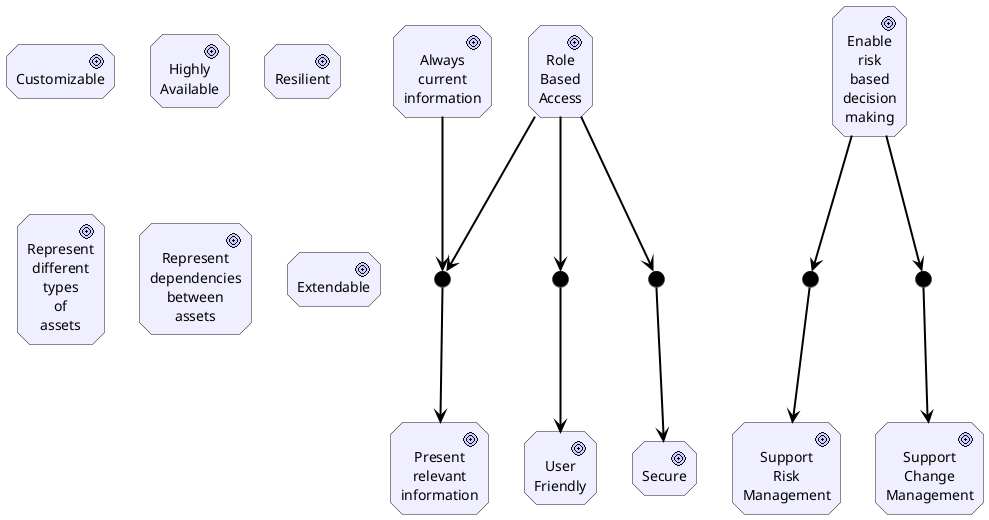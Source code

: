 
@startuml Goals
!include <archimate/Archimate>

Motivation_Goal("Customizable", "Customizable")
Motivation_Goal("Alwayscurrentinformation", "Always\ncurrent\ninformation")
Motivation_Goal("Presentrelevantinformation", "Present\nrelevant\ninformation")
Motivation_Goal("HighlyAvailable", "Highly\nAvailable")
Motivation_Goal("Enableriskbaseddecisionmaking", "Enable\nrisk\nbased\ndecision\nmaking")
Motivation_Goal("Resilient", "Resilient")
Motivation_Goal("RoleBasedAccess", "Role\nBased\nAccess")
Motivation_Goal("Representdifferenttypesofassets", "Represent\ndifferent\ntypes\nof\nassets")
Motivation_Goal("Representdependenciesbetweenassets", "Represent\ndependencies\nbetween\nassets")
Motivation_Goal("Extendable", "Extendable")
Motivation_Goal("Secure", "Secure")
Motivation_Goal("UserFriendly", "User\nFriendly")
Motivation_Goal("SupportChangeManagement", "Support\nChange\nManagement")
Motivation_Goal("SupportRiskManagement", "Support\nRisk\nManagement")
Junction_And("UserFriendly_and", " ")
Rel_Association_dir("UserFriendly_and", "UserFriendly")
Rel_Association_dir("RoleBasedAccess", "UserFriendly_and")
Junction_And("Secure_and", " ")
Rel_Association_dir("Secure_and", "Secure")
Rel_Association_dir("RoleBasedAccess", "Secure_and")
Junction_And("Presentrelevantinformation_and", " ")
Rel_Association_dir("Presentrelevantinformation_and", "Presentrelevantinformation")
Rel_Association_dir("RoleBasedAccess", "Presentrelevantinformation_and")
Rel_Association_dir("Alwayscurrentinformation", "Presentrelevantinformation_and")
Junction_And("SupportRiskManagement_and", " ")
Rel_Association_dir("SupportRiskManagement_and", "SupportRiskManagement")
Rel_Association_dir("Enableriskbaseddecisionmaking", "SupportRiskManagement_and")
Junction_And("SupportChangeManagement_and", " ")
Rel_Association_dir("SupportChangeManagement_and", "SupportChangeManagement")
Rel_Association_dir("Enableriskbaseddecisionmaking", "SupportChangeManagement_and")
@enduml
    